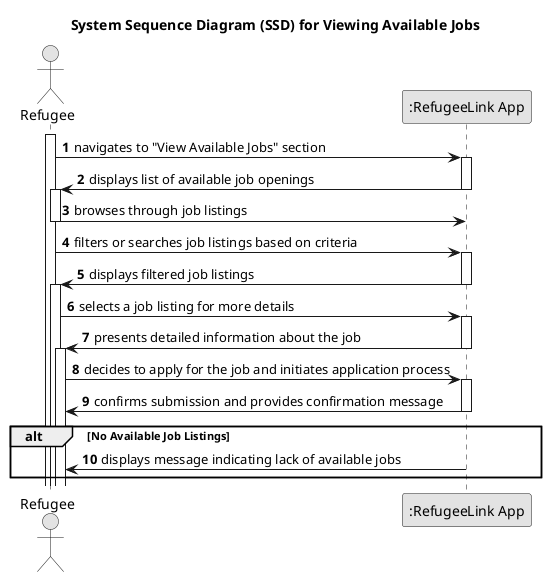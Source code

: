 @startuml
skinparam monochrome true
skinparam packageStyle rectangle
skinparam shadowing false

title System Sequence Diagram (SSD) for Viewing Available Jobs

autonumber

actor Refugee
participant ":RefugeeLink App" as App

activate Refugee
    Refugee -> App : navigates to "View Available Jobs" section
activate App
    App -> Refugee : displays list of available job openings
deactivate App

activate Refugee
    Refugee -> App : browses through job listings
deactivate Refugee


    Refugee -> App : filters or searches job listings based on criteria
activate App
    App -> Refugee : displays filtered job listings
deactivate App

activate Refugee
    Refugee -> App : selects a job listing for more details
activate App
    App -> Refugee : presents detailed information about the job
deactivate App

activate Refugee
    Refugee -> App : decides to apply for the job and initiates application process
activate App
    App -> Refugee : confirms submission and provides confirmation message
deactivate App

alt No Available Job Listings
    App -> Refugee : displays message indicating lack of available jobs
end

@enduml

